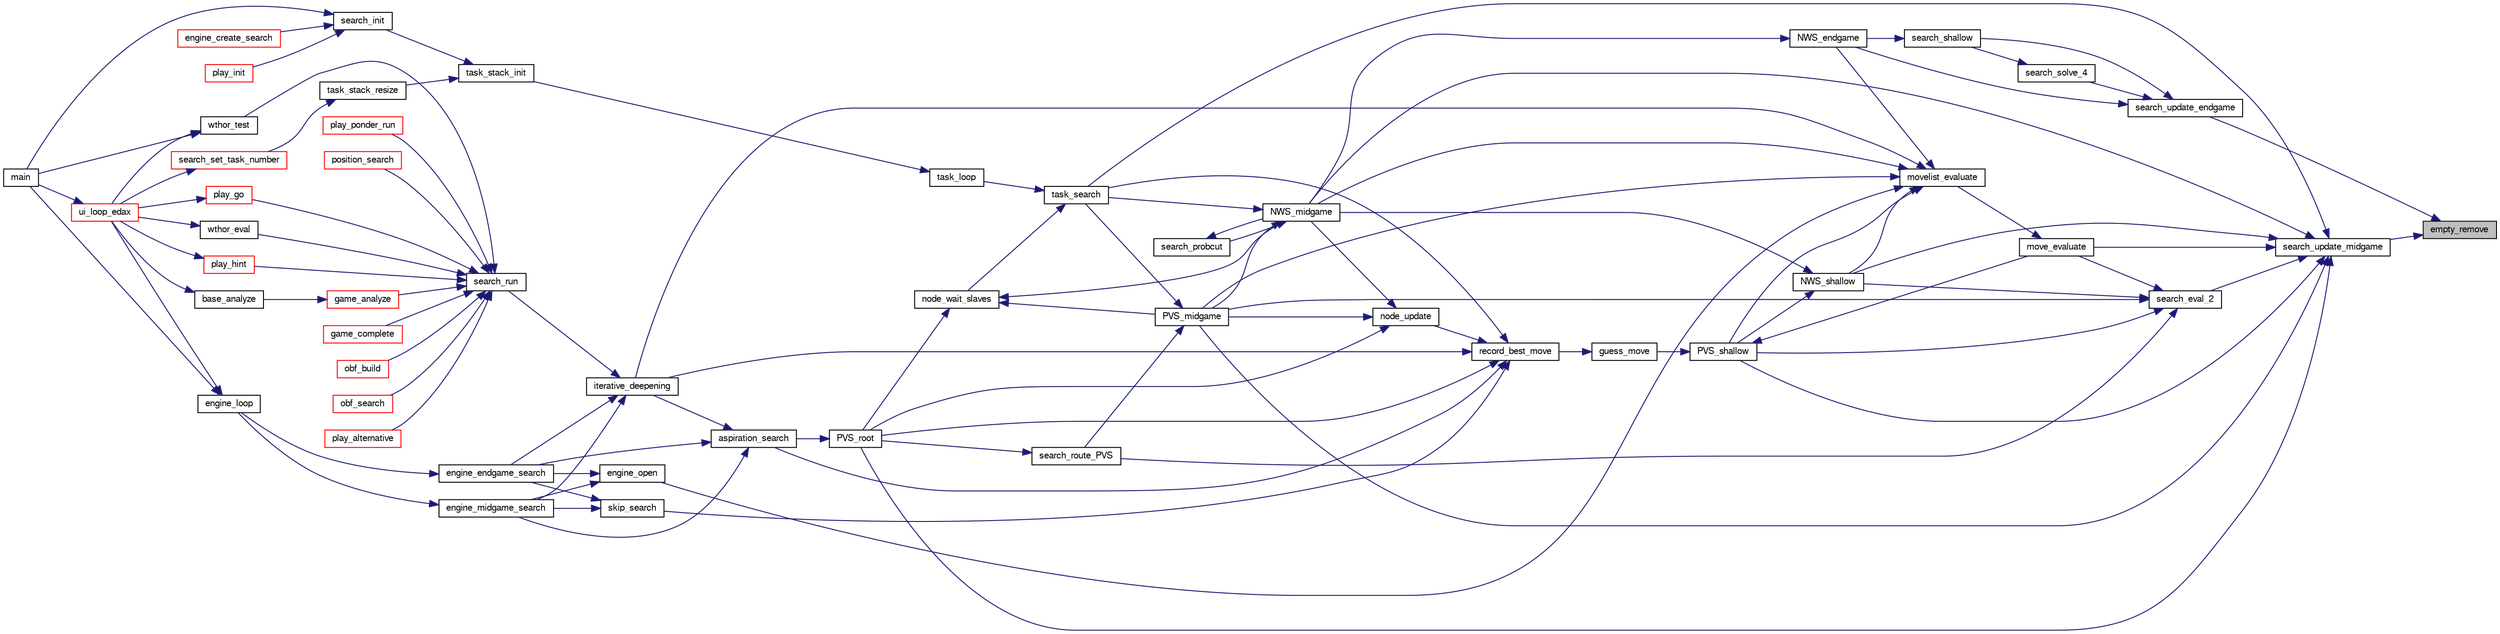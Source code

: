 digraph "empty_remove"
{
 // LATEX_PDF_SIZE
  bgcolor="transparent";
  edge [fontname="FreeSans",fontsize="10",labelfontname="FreeSans",labelfontsize="10"];
  node [fontname="FreeSans",fontsize="10",shape=record];
  rankdir="RL";
  Node1 [label="empty_remove",height=0.2,width=0.4,color="black", fillcolor="grey75", style="filled", fontcolor="black",tooltip="remove an empty square from the list."];
  Node1 -> Node2 [dir="back",color="midnightblue",fontsize="10",style="solid",fontname="FreeSans"];
  Node2 [label="search_update_endgame",height=0.2,width=0.4,color="black",URL="$search_8c.html#a946d19d4c2652ddfbd0480e33ed2380b",tooltip="Update the search state after a move."];
  Node2 -> Node3 [dir="back",color="midnightblue",fontsize="10",style="solid",fontname="FreeSans"];
  Node3 [label="NWS_endgame",height=0.2,width=0.4,color="black",URL="$endgame_8c.html#a3a2fd5b24cddcf17f9b29921bbf9ec57",tooltip="Evaluate an endgame position with a Null Window Search algorithm."];
  Node3 -> Node4 [dir="back",color="midnightblue",fontsize="10",style="solid",fontname="FreeSans"];
  Node4 [label="NWS_midgame",height=0.2,width=0.4,color="black",URL="$midgame_8c.html#a124e89d53abb00ee28a9f3135b5682dc",tooltip="Evaluate a midgame position with a Null Window Search algorithm."];
  Node4 -> Node5 [dir="back",color="midnightblue",fontsize="10",style="solid",fontname="FreeSans"];
  Node5 [label="PVS_midgame",height=0.2,width=0.4,color="black",URL="$midgame_8c.html#a356424012da8237d13afb64450c0fb33",tooltip="Evaluate a position with a deep Principal Variation Search algorithm."];
  Node5 -> Node6 [dir="back",color="midnightblue",fontsize="10",style="solid",fontname="FreeSans"];
  Node6 [label="search_route_PVS",height=0.2,width=0.4,color="black",URL="$root_8c.html#ab2e5830644a88819b823d90fd9878d4d",tooltip="Reroute the PVS between midgame,endgame or terminal PVS."];
  Node6 -> Node7 [dir="back",color="midnightblue",fontsize="10",style="solid",fontname="FreeSans"];
  Node7 [label="PVS_root",height=0.2,width=0.4,color="black",URL="$root_8c.html#a1367650ce57b9632f862da187074edb7",tooltip="Principal Variation Search algorithm at the root of the tree."];
  Node7 -> Node8 [dir="back",color="midnightblue",fontsize="10",style="solid",fontname="FreeSans"];
  Node8 [label="aspiration_search",height=0.2,width=0.4,color="black",URL="$root_8c.html#ad7e7acc5e26be0248b45eff34678ee3b",tooltip="Aspiration window."];
  Node8 -> Node9 [dir="back",color="midnightblue",fontsize="10",style="solid",fontname="FreeSans"];
  Node9 [label="engine_endgame_search",height=0.2,width=0.4,color="black",URL="$cassio_8c.html#a59118e647ced4f05560b431b30ad73b9",tooltip="Endgame search."];
  Node9 -> Node10 [dir="back",color="midnightblue",fontsize="10",style="solid",fontname="FreeSans"];
  Node10 [label="engine_loop",height=0.2,width=0.4,color="black",URL="$cassio_8c.html#a3c5b977358cdb105de103ac2c2829f01",tooltip="Loop event."];
  Node10 -> Node11 [dir="back",color="midnightblue",fontsize="10",style="solid",fontname="FreeSans"];
  Node11 [label="main",height=0.2,width=0.4,color="black",URL="$main_8c.html#a3c04138a5bfe5d72780bb7e82a18e627",tooltip="edax main function."];
  Node10 -> Node12 [dir="back",color="midnightblue",fontsize="10",style="solid",fontname="FreeSans"];
  Node12 [label="ui_loop_edax",height=0.2,width=0.4,color="red",URL="$edax_8c.html#a2354b96c7688bae32bedb6203d672f50",tooltip="Loop event."];
  Node12 -> Node11 [dir="back",color="midnightblue",fontsize="10",style="solid",fontname="FreeSans"];
  Node8 -> Node14 [dir="back",color="midnightblue",fontsize="10",style="solid",fontname="FreeSans"];
  Node14 [label="engine_midgame_search",height=0.2,width=0.4,color="black",URL="$cassio_8c.html#a71ebe2bfb187238a48c94edd82cb3024",tooltip="Midgame search."];
  Node14 -> Node10 [dir="back",color="midnightblue",fontsize="10",style="solid",fontname="FreeSans"];
  Node8 -> Node15 [dir="back",color="midnightblue",fontsize="10",style="solid",fontname="FreeSans"];
  Node15 [label="iterative_deepening",height=0.2,width=0.4,color="black",URL="$root_8c.html#a0e77250a21e5f5d70917a5356c22f5f3",tooltip="Iterative deepening."];
  Node15 -> Node9 [dir="back",color="midnightblue",fontsize="10",style="solid",fontname="FreeSans"];
  Node15 -> Node14 [dir="back",color="midnightblue",fontsize="10",style="solid",fontname="FreeSans"];
  Node15 -> Node16 [dir="back",color="midnightblue",fontsize="10",style="solid",fontname="FreeSans"];
  Node16 [label="search_run",height=0.2,width=0.4,color="black",URL="$root_8c.html#ae8b727693fc7a90e504bd8abec158c84",tooltip="Search the bestmove of a given board."];
  Node16 -> Node17 [dir="back",color="midnightblue",fontsize="10",style="solid",fontname="FreeSans"];
  Node17 [label="game_analyze",height=0.2,width=0.4,color="red",URL="$game_8c.html#a17775ff0efa3d8592bed935dedb31a45",tooltip="Analyze an endgame."];
  Node17 -> Node18 [dir="back",color="midnightblue",fontsize="10",style="solid",fontname="FreeSans"];
  Node18 [label="base_analyze",height=0.2,width=0.4,color="black",URL="$base_8c.html#a130adf3915feeb8dd21edd8c715c220f",tooltip="Base analysis."];
  Node18 -> Node12 [dir="back",color="midnightblue",fontsize="10",style="solid",fontname="FreeSans"];
  Node16 -> Node21 [dir="back",color="midnightblue",fontsize="10",style="solid",fontname="FreeSans"];
  Node21 [label="game_complete",height=0.2,width=0.4,color="red",URL="$game_8c.html#a2478745958cb21430866a4ea503274df",tooltip="Terminate an unfinished game."];
  Node16 -> Node23 [dir="back",color="midnightblue",fontsize="10",style="solid",fontname="FreeSans"];
  Node23 [label="obf_build",height=0.2,width=0.4,color="red",URL="$obftest_8c.html#a6ed0f135c4cf4021e18eb1a965a72bfa",tooltip="Build an OBF structure."];
  Node16 -> Node25 [dir="back",color="midnightblue",fontsize="10",style="solid",fontname="FreeSans"];
  Node25 [label="obf_search",height=0.2,width=0.4,color="red",URL="$obftest_8c.html#ab9783a5ca8dc9d2b69ed9ae61945bbfb",tooltip="Analyze an OBF structure."];
  Node16 -> Node28 [dir="back",color="midnightblue",fontsize="10",style="solid",fontname="FreeSans"];
  Node28 [label="play_alternative",height=0.2,width=0.4,color="red",URL="$play_8c.html#ab220e1e3acf69015cd2e2b32abbdbaae",tooltip="Seek for the best alternative move."];
  Node16 -> Node30 [dir="back",color="midnightblue",fontsize="10",style="solid",fontname="FreeSans"];
  Node30 [label="play_go",height=0.2,width=0.4,color="red",URL="$play_8c.html#aeba64a0b6660a04cff93da447da3f746",tooltip="Start thinking."];
  Node30 -> Node12 [dir="back",color="midnightblue",fontsize="10",style="solid",fontname="FreeSans"];
  Node16 -> Node40 [dir="back",color="midnightblue",fontsize="10",style="solid",fontname="FreeSans"];
  Node40 [label="play_hint",height=0.2,width=0.4,color="red",URL="$play_8c.html#a331a1824215c3c7be0241fe0e2d4da57",tooltip="Start thinking."];
  Node40 -> Node12 [dir="back",color="midnightblue",fontsize="10",style="solid",fontname="FreeSans"];
  Node16 -> Node41 [dir="back",color="midnightblue",fontsize="10",style="solid",fontname="FreeSans"];
  Node41 [label="play_ponder_run",height=0.2,width=0.4,color="red",URL="$play_8c.html#a6a826d8e8634b46e269daeed05de785c",tooltip="do ponderation."];
  Node16 -> Node45 [dir="back",color="midnightblue",fontsize="10",style="solid",fontname="FreeSans"];
  Node45 [label="position_search",height=0.2,width=0.4,color="red",URL="$book_8c.html#ad3b2686173649c214c8349e5e3da0aca",tooltip="Evaluate a position."];
  Node16 -> Node70 [dir="back",color="midnightblue",fontsize="10",style="solid",fontname="FreeSans"];
  Node70 [label="wthor_eval",height=0.2,width=0.4,color="black",URL="$base_8c.html#a86b72b1d7f3ee47ec62cbb618546ec70",tooltip="Test Eval with a wthor base."];
  Node70 -> Node12 [dir="back",color="midnightblue",fontsize="10",style="solid",fontname="FreeSans"];
  Node16 -> Node20 [dir="back",color="midnightblue",fontsize="10",style="solid",fontname="FreeSans"];
  Node20 [label="wthor_test",height=0.2,width=0.4,color="black",URL="$base_8c.html#acd4aaf9717e79148da6c763b1c022016",tooltip="Test Search with a wthor base."];
  Node20 -> Node11 [dir="back",color="midnightblue",fontsize="10",style="solid",fontname="FreeSans"];
  Node20 -> Node12 [dir="back",color="midnightblue",fontsize="10",style="solid",fontname="FreeSans"];
  Node5 -> Node71 [dir="back",color="midnightblue",fontsize="10",style="solid",fontname="FreeSans"];
  Node71 [label="task_search",height=0.2,width=0.4,color="black",URL="$ybwc_8c.html#aaa4fc1461e78cd5569318f9e19399e50",tooltip="A parallel search within a Task structure."];
  Node71 -> Node72 [dir="back",color="midnightblue",fontsize="10",style="solid",fontname="FreeSans"];
  Node72 [label="node_wait_slaves",height=0.2,width=0.4,color="black",URL="$ybwc_8c.html#a6cab65bf7dade2f8653a2e3276b89c78",tooltip="Wait for slaves termination."];
  Node72 -> Node4 [dir="back",color="midnightblue",fontsize="10",style="solid",fontname="FreeSans"];
  Node72 -> Node5 [dir="back",color="midnightblue",fontsize="10",style="solid",fontname="FreeSans"];
  Node72 -> Node7 [dir="back",color="midnightblue",fontsize="10",style="solid",fontname="FreeSans"];
  Node71 -> Node73 [dir="back",color="midnightblue",fontsize="10",style="solid",fontname="FreeSans"];
  Node73 [label="task_loop",height=0.2,width=0.4,color="black",URL="$ybwc_8c.html#a6b16943d9461c507b37a3228768e840d",tooltip="The main loop runned by a task."];
  Node73 -> Node74 [dir="back",color="midnightblue",fontsize="10",style="solid",fontname="FreeSans"];
  Node74 [label="task_stack_init",height=0.2,width=0.4,color="black",URL="$ybwc_8c.html#a9cb14f779a1d8a9e62b7f7acdbd0eebe",tooltip="Initialize the stack of tasks."];
  Node74 -> Node75 [dir="back",color="midnightblue",fontsize="10",style="solid",fontname="FreeSans"];
  Node75 [label="search_init",height=0.2,width=0.4,color="black",URL="$search_8c.html#a1b7d29da171f6927ea8212ee768f37c9",tooltip="Init the main search."];
  Node75 -> Node76 [dir="back",color="midnightblue",fontsize="10",style="solid",fontname="FreeSans"];
  Node76 [label="engine_create_search",height=0.2,width=0.4,color="red",URL="$cassio_8c.html#a11a5cdab7fa3b7498c05a4e9c24301ba",tooltip="Create engine search."];
  Node75 -> Node11 [dir="back",color="midnightblue",fontsize="10",style="solid",fontname="FreeSans"];
  Node75 -> Node78 [dir="back",color="midnightblue",fontsize="10",style="solid",fontname="FreeSans"];
  Node78 [label="play_init",height=0.2,width=0.4,color="red",URL="$play_8c.html#a6d31b5bcf034cd633bd2b93e634db42e",tooltip="Initialization."];
  Node74 -> Node79 [dir="back",color="midnightblue",fontsize="10",style="solid",fontname="FreeSans"];
  Node79 [label="task_stack_resize",height=0.2,width=0.4,color="black",URL="$ybwc_8c.html#a95a724079314f7b0fa62a0d83ad74541",tooltip="Resize the stack of tasks."];
  Node79 -> Node80 [dir="back",color="midnightblue",fontsize="10",style="solid",fontname="FreeSans"];
  Node80 [label="search_set_task_number",height=0.2,width=0.4,color="red",URL="$search_8c.html#a68cd7675b74d22fc78ce88467e02d6ab",tooltip="Change the number of task."];
  Node80 -> Node12 [dir="back",color="midnightblue",fontsize="10",style="solid",fontname="FreeSans"];
  Node4 -> Node81 [dir="back",color="midnightblue",fontsize="10",style="solid",fontname="FreeSans"];
  Node81 [label="search_probcut",height=0.2,width=0.4,color="black",URL="$midgame_8c.html#a232fed82bb28cdcc18d59d1cfecab0f1",tooltip="Probcut."];
  Node81 -> Node4 [dir="back",color="midnightblue",fontsize="10",style="solid",fontname="FreeSans"];
  Node4 -> Node71 [dir="back",color="midnightblue",fontsize="10",style="solid",fontname="FreeSans"];
  Node2 -> Node82 [dir="back",color="midnightblue",fontsize="10",style="solid",fontname="FreeSans"];
  Node82 [label="search_shallow",height=0.2,width=0.4,color="black",URL="$endgame_8c.html#ac96f36afea5ad7a93d9f729e45bd75c7",tooltip="Evaluate a position using a shallow NWS."];
  Node82 -> Node3 [dir="back",color="midnightblue",fontsize="10",style="solid",fontname="FreeSans"];
  Node2 -> Node83 [dir="back",color="midnightblue",fontsize="10",style="solid",fontname="FreeSans"];
  Node83 [label="search_solve_4",height=0.2,width=0.4,color="black",URL="$endgame_8c.html#aff267e11d577b0aada13623ab8b2d870",tooltip="Get the final score."];
  Node83 -> Node82 [dir="back",color="midnightblue",fontsize="10",style="solid",fontname="FreeSans"];
  Node1 -> Node84 [dir="back",color="midnightblue",fontsize="10",style="solid",fontname="FreeSans"];
  Node84 [label="search_update_midgame",height=0.2,width=0.4,color="black",URL="$search_8c.html#a985ef3449348437e273c1d5c74ae74f6",tooltip="Update the search state after a move."];
  Node84 -> Node85 [dir="back",color="midnightblue",fontsize="10",style="solid",fontname="FreeSans"];
  Node85 [label="move_evaluate",height=0.2,width=0.4,color="black",URL="$move_8c.html#a57eefc66553dd853ba6a21d3d6abb3e0",tooltip="Evaluate a list of move."];
  Node85 -> Node86 [dir="back",color="midnightblue",fontsize="10",style="solid",fontname="FreeSans"];
  Node86 [label="movelist_evaluate",height=0.2,width=0.4,color="black",URL="$move_8c.html#a9b4b1c7be1b237198713f0355f60fe28",tooltip="Evaluate a list of move in order to sort it."];
  Node86 -> Node87 [dir="back",color="midnightblue",fontsize="10",style="solid",fontname="FreeSans"];
  Node87 [label="engine_open",height=0.2,width=0.4,color="black",URL="$cassio_8c.html#a9ff171085ccae4be6241cd583028adcf",tooltip="Open search engine."];
  Node87 -> Node9 [dir="back",color="midnightblue",fontsize="10",style="solid",fontname="FreeSans"];
  Node87 -> Node14 [dir="back",color="midnightblue",fontsize="10",style="solid",fontname="FreeSans"];
  Node86 -> Node15 [dir="back",color="midnightblue",fontsize="10",style="solid",fontname="FreeSans"];
  Node86 -> Node3 [dir="back",color="midnightblue",fontsize="10",style="solid",fontname="FreeSans"];
  Node86 -> Node4 [dir="back",color="midnightblue",fontsize="10",style="solid",fontname="FreeSans"];
  Node86 -> Node88 [dir="back",color="midnightblue",fontsize="10",style="solid",fontname="FreeSans"];
  Node88 [label="NWS_shallow",height=0.2,width=0.4,color="black",URL="$midgame_8c.html#af1a84e98330ad790762f316451f36067",tooltip="Evaluate a midgame position with a Null Window Search algorithm."];
  Node88 -> Node4 [dir="back",color="midnightblue",fontsize="10",style="solid",fontname="FreeSans"];
  Node88 -> Node89 [dir="back",color="midnightblue",fontsize="10",style="solid",fontname="FreeSans"];
  Node89 [label="PVS_shallow",height=0.2,width=0.4,color="black",URL="$midgame_8c.html#a3d850972578e626b2a9d566152b681f5",tooltip="Evaluate a midgame position at shallow depth."];
  Node89 -> Node90 [dir="back",color="midnightblue",fontsize="10",style="solid",fontname="FreeSans"];
  Node90 [label="guess_move",height=0.2,width=0.4,color="black",URL="$root_8c.html#a6ac3c5f991e5a6a40a27d0a9e425aaca",tooltip="Guess a move."];
  Node90 -> Node91 [dir="back",color="midnightblue",fontsize="10",style="solid",fontname="FreeSans"];
  Node91 [label="record_best_move",height=0.2,width=0.4,color="black",URL="$root_8c.html#ae557ecf41efe8b033969349603c765e2",tooltip="Record best move."];
  Node91 -> Node8 [dir="back",color="midnightblue",fontsize="10",style="solid",fontname="FreeSans"];
  Node91 -> Node15 [dir="back",color="midnightblue",fontsize="10",style="solid",fontname="FreeSans"];
  Node91 -> Node92 [dir="back",color="midnightblue",fontsize="10",style="solid",fontname="FreeSans"];
  Node92 [label="node_update",height=0.2,width=0.4,color="black",URL="$ybwc_8c.html#aaa3720f7191596fadf637ee6fddc8666",tooltip="Update a node."];
  Node92 -> Node4 [dir="back",color="midnightblue",fontsize="10",style="solid",fontname="FreeSans"];
  Node92 -> Node5 [dir="back",color="midnightblue",fontsize="10",style="solid",fontname="FreeSans"];
  Node92 -> Node7 [dir="back",color="midnightblue",fontsize="10",style="solid",fontname="FreeSans"];
  Node91 -> Node7 [dir="back",color="midnightblue",fontsize="10",style="solid",fontname="FreeSans"];
  Node91 -> Node93 [dir="back",color="midnightblue",fontsize="10",style="solid",fontname="FreeSans"];
  Node93 [label="skip_search",height=0.2,width=0.4,color="black",URL="$cassio_8c.html#a9d4678777a6a7d2828934b2c8f0dc182",tooltip="Check if a search has already been done here."];
  Node93 -> Node9 [dir="back",color="midnightblue",fontsize="10",style="solid",fontname="FreeSans"];
  Node93 -> Node14 [dir="back",color="midnightblue",fontsize="10",style="solid",fontname="FreeSans"];
  Node91 -> Node71 [dir="back",color="midnightblue",fontsize="10",style="solid",fontname="FreeSans"];
  Node89 -> Node85 [dir="back",color="midnightblue",fontsize="10",style="solid",fontname="FreeSans"];
  Node86 -> Node5 [dir="back",color="midnightblue",fontsize="10",style="solid",fontname="FreeSans"];
  Node86 -> Node89 [dir="back",color="midnightblue",fontsize="10",style="solid",fontname="FreeSans"];
  Node84 -> Node4 [dir="back",color="midnightblue",fontsize="10",style="solid",fontname="FreeSans"];
  Node84 -> Node88 [dir="back",color="midnightblue",fontsize="10",style="solid",fontname="FreeSans"];
  Node84 -> Node5 [dir="back",color="midnightblue",fontsize="10",style="solid",fontname="FreeSans"];
  Node84 -> Node7 [dir="back",color="midnightblue",fontsize="10",style="solid",fontname="FreeSans"];
  Node84 -> Node89 [dir="back",color="midnightblue",fontsize="10",style="solid",fontname="FreeSans"];
  Node84 -> Node94 [dir="back",color="midnightblue",fontsize="10",style="solid",fontname="FreeSans"];
  Node94 [label="search_eval_2",height=0.2,width=0.4,color="black",URL="$midgame_8c.html#a0092a1393b937f326dfa91ff24c7f72a",tooltip="Evaluate a position at depth 2."];
  Node94 -> Node85 [dir="back",color="midnightblue",fontsize="10",style="solid",fontname="FreeSans"];
  Node94 -> Node88 [dir="back",color="midnightblue",fontsize="10",style="solid",fontname="FreeSans"];
  Node94 -> Node5 [dir="back",color="midnightblue",fontsize="10",style="solid",fontname="FreeSans"];
  Node94 -> Node89 [dir="back",color="midnightblue",fontsize="10",style="solid",fontname="FreeSans"];
  Node94 -> Node6 [dir="back",color="midnightblue",fontsize="10",style="solid",fontname="FreeSans"];
  Node84 -> Node71 [dir="back",color="midnightblue",fontsize="10",style="solid",fontname="FreeSans"];
}
